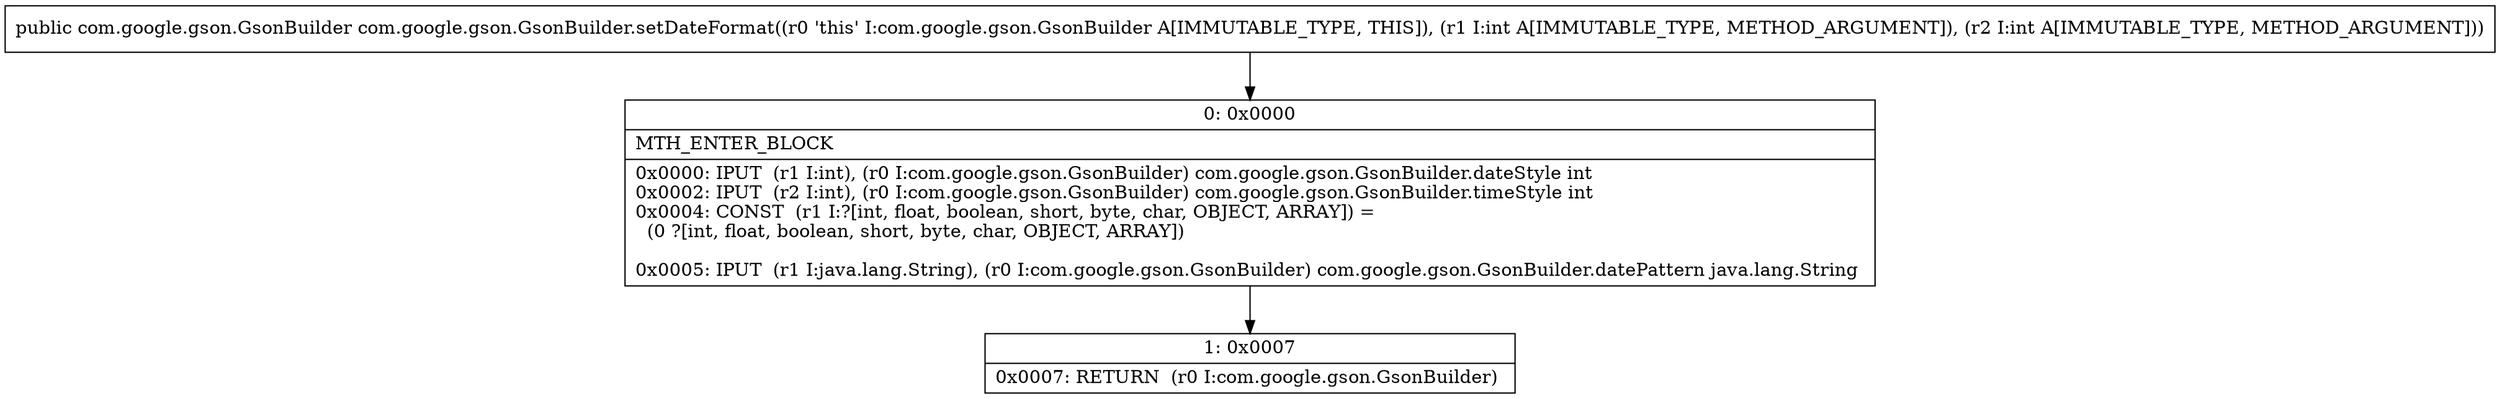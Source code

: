 digraph "CFG forcom.google.gson.GsonBuilder.setDateFormat(II)Lcom\/google\/gson\/GsonBuilder;" {
Node_0 [shape=record,label="{0\:\ 0x0000|MTH_ENTER_BLOCK\l|0x0000: IPUT  (r1 I:int), (r0 I:com.google.gson.GsonBuilder) com.google.gson.GsonBuilder.dateStyle int \l0x0002: IPUT  (r2 I:int), (r0 I:com.google.gson.GsonBuilder) com.google.gson.GsonBuilder.timeStyle int \l0x0004: CONST  (r1 I:?[int, float, boolean, short, byte, char, OBJECT, ARRAY]) = \l  (0 ?[int, float, boolean, short, byte, char, OBJECT, ARRAY])\l \l0x0005: IPUT  (r1 I:java.lang.String), (r0 I:com.google.gson.GsonBuilder) com.google.gson.GsonBuilder.datePattern java.lang.String \l}"];
Node_1 [shape=record,label="{1\:\ 0x0007|0x0007: RETURN  (r0 I:com.google.gson.GsonBuilder) \l}"];
MethodNode[shape=record,label="{public com.google.gson.GsonBuilder com.google.gson.GsonBuilder.setDateFormat((r0 'this' I:com.google.gson.GsonBuilder A[IMMUTABLE_TYPE, THIS]), (r1 I:int A[IMMUTABLE_TYPE, METHOD_ARGUMENT]), (r2 I:int A[IMMUTABLE_TYPE, METHOD_ARGUMENT])) }"];
MethodNode -> Node_0;
Node_0 -> Node_1;
}

